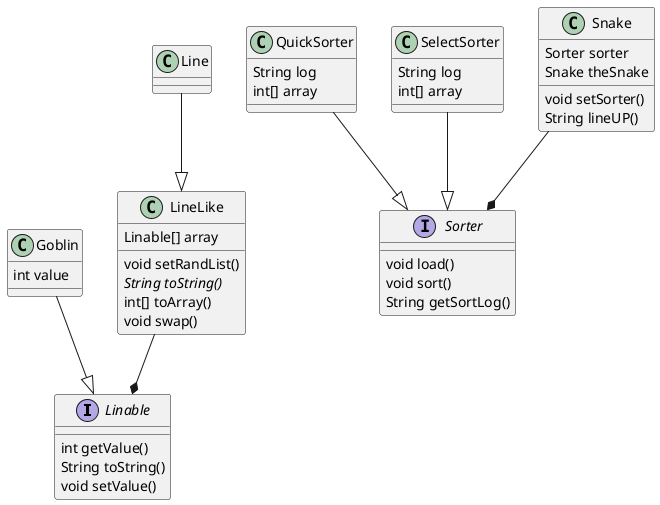 @startuml task2_class

interface Linable {
    int getValue()
    String toString()
    void setValue()
}

interface Sorter {
    void load()
    void sort()
    String getSortLog()
}

class Goblin{
    int value
}

class LineLike{
    Linable[] array
    void setRandList()
    {abstract}String toString()
    int[] toArray()
    void swap()
}

class Line

class QuickSorter{
    String log
    int[] array
}

class SelectSorter{
    String log
    int[] array
}

class Snake{
    Sorter sorter
    Snake theSnake
    void setSorter()
    String lineUP()
}

QuickSorter --|> Sorter
SelectSorter --|> Sorter
Line --|> LineLike
Goblin --|> Linable
Snake --* Sorter
LineLike --* Linable

@enduml
